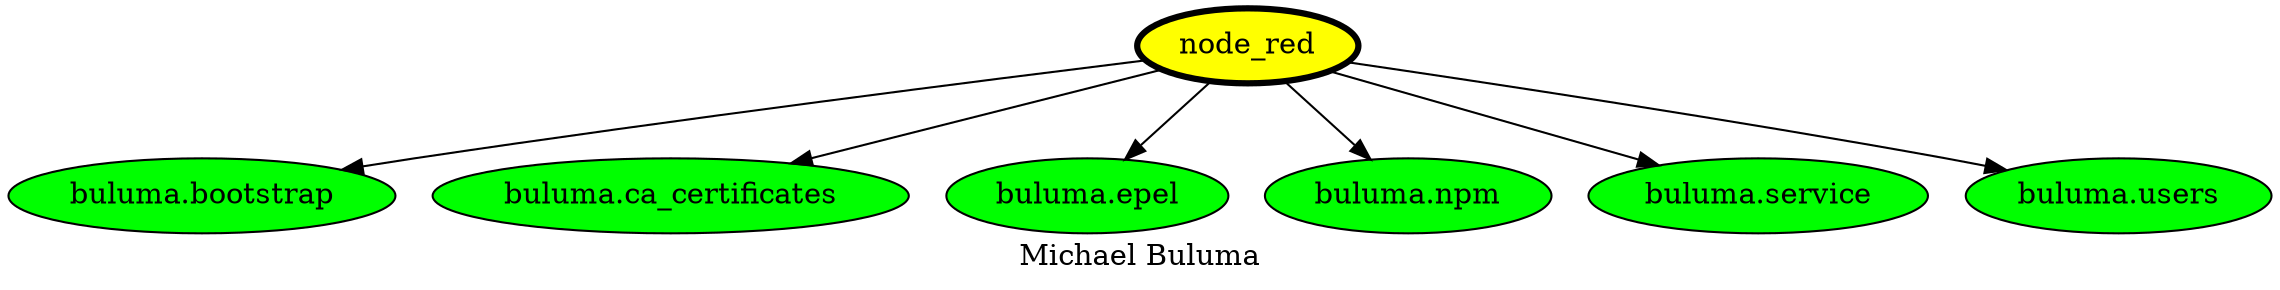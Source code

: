digraph PhiloDilemma {
  label = "Michael Buluma" ;
  overlap=false
  {
    "node_red" [fillcolor=yellow style=filled penwidth=3]
    "buluma.bootstrap" [fillcolor=green style=filled]
    "buluma.ca_certificates" [fillcolor=green style=filled]
    "buluma.epel" [fillcolor=green style=filled]
    "buluma.npm" [fillcolor=green style=filled]
    "buluma.service" [fillcolor=green style=filled]
    "buluma.users" [fillcolor=green style=filled]
  }
  "node_red" -> "buluma.bootstrap"
  "node_red" -> "buluma.ca_certificates"
  "node_red" -> "buluma.epel"
  "node_red" -> "buluma.npm"
  "node_red" -> "buluma.service"
  "node_red" -> "buluma.users"
}

